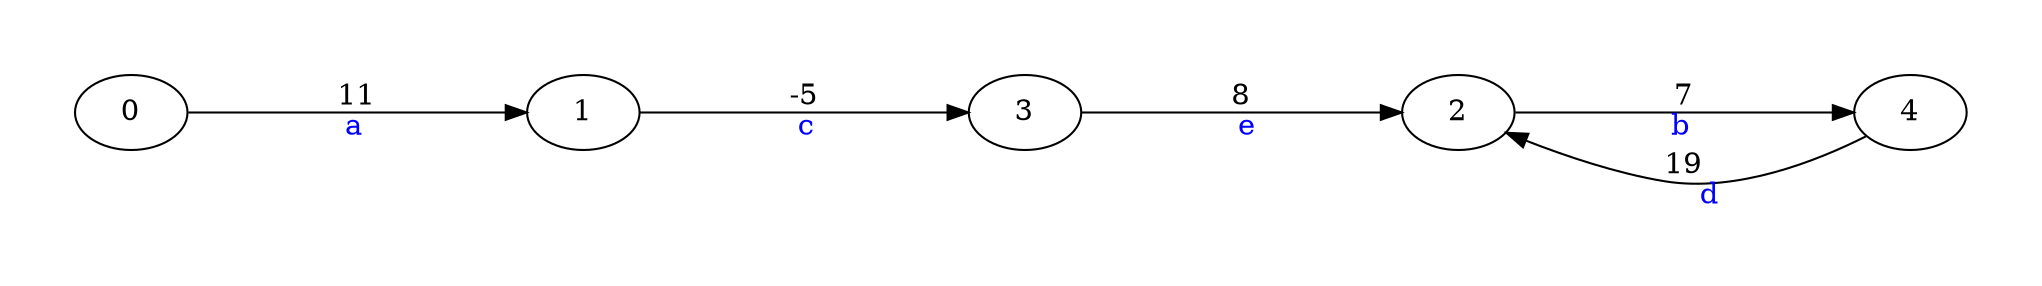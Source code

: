 strict digraph {
	graph [pad="0.5", nodesep="1", ranksep="2"]
	rankdir=LR;
	0 -> 1[label="11",labelfontcolor=black];
	0 -> 1[taillabel="a",labeldistance=8,labelfontcolor=blue,labelangle=-5];
	1 -> 3[label="-5",labelfontcolor=black];
	1 -> 3[taillabel="c",labeldistance=8,labelfontcolor=blue,labelangle=-5];
	2 -> 4[label="7",labelfontcolor=black];
	2 -> 4[taillabel="b",labeldistance=8,labelfontcolor=blue,labelangle=-5];
	3 -> 2[label="8",labelfontcolor=black];
	3 -> 2[taillabel="e",labeldistance=8,labelfontcolor=blue,labelangle=-5];
	4 -> 2[label="19",labelfontcolor=black];
	4 -> 2[taillabel="d",labeldistance=8,labelfontcolor=blue,labelangle=-5];
}